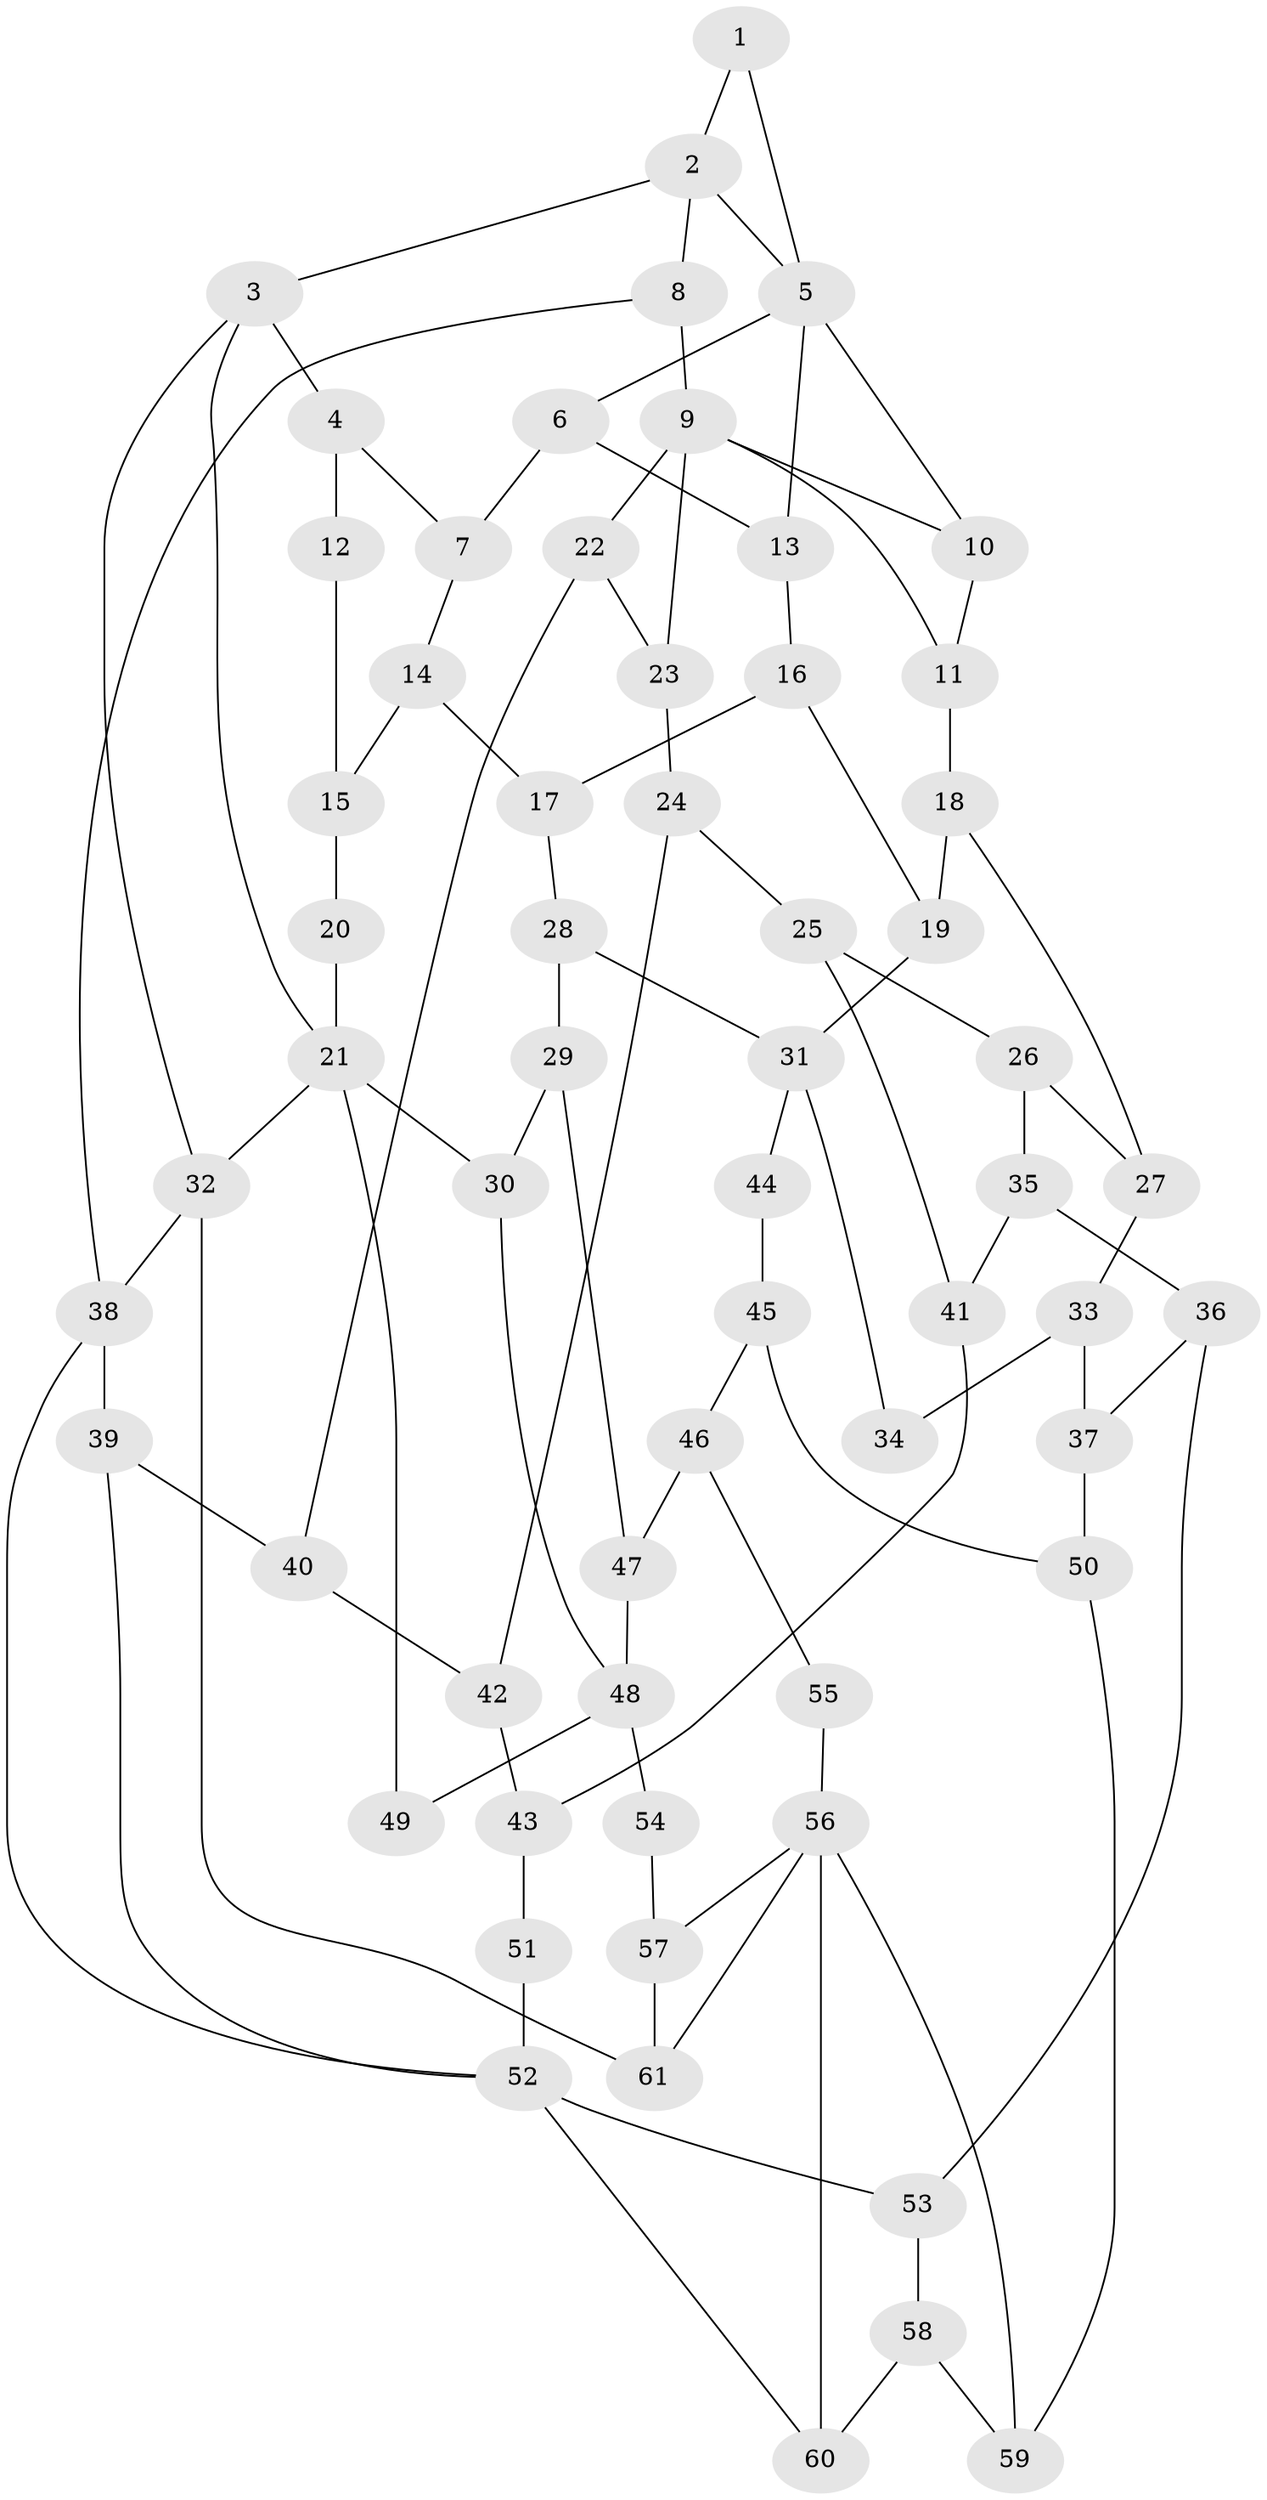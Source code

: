 // original degree distribution, {3: 0.023529411764705882, 4: 0.2235294117647059, 5: 0.5647058823529412, 6: 0.18823529411764706}
// Generated by graph-tools (version 1.1) at 2025/54/03/04/25 22:54:38]
// undirected, 61 vertices, 95 edges
graph export_dot {
  node [color=gray90,style=filled];
  1;
  2;
  3;
  4;
  5;
  6;
  7;
  8;
  9;
  10;
  11;
  12;
  13;
  14;
  15;
  16;
  17;
  18;
  19;
  20;
  21;
  22;
  23;
  24;
  25;
  26;
  27;
  28;
  29;
  30;
  31;
  32;
  33;
  34;
  35;
  36;
  37;
  38;
  39;
  40;
  41;
  42;
  43;
  44;
  45;
  46;
  47;
  48;
  49;
  50;
  51;
  52;
  53;
  54;
  55;
  56;
  57;
  58;
  59;
  60;
  61;
  1 -- 2 [weight=1.0];
  1 -- 5 [weight=1.0];
  2 -- 3 [weight=1.0];
  2 -- 5 [weight=1.0];
  2 -- 8 [weight=1.0];
  3 -- 4 [weight=1.0];
  3 -- 21 [weight=1.0];
  3 -- 32 [weight=1.0];
  4 -- 7 [weight=1.0];
  4 -- 12 [weight=2.0];
  5 -- 6 [weight=1.0];
  5 -- 10 [weight=2.0];
  5 -- 13 [weight=1.0];
  6 -- 7 [weight=1.0];
  6 -- 13 [weight=1.0];
  7 -- 14 [weight=1.0];
  8 -- 9 [weight=2.0];
  8 -- 38 [weight=1.0];
  9 -- 10 [weight=1.0];
  9 -- 11 [weight=1.0];
  9 -- 22 [weight=1.0];
  9 -- 23 [weight=1.0];
  10 -- 11 [weight=1.0];
  11 -- 18 [weight=1.0];
  12 -- 15 [weight=1.0];
  13 -- 16 [weight=1.0];
  14 -- 15 [weight=1.0];
  14 -- 17 [weight=1.0];
  15 -- 20 [weight=1.0];
  16 -- 17 [weight=1.0];
  16 -- 19 [weight=1.0];
  17 -- 28 [weight=1.0];
  18 -- 19 [weight=1.0];
  18 -- 27 [weight=1.0];
  19 -- 31 [weight=1.0];
  20 -- 21 [weight=2.0];
  21 -- 30 [weight=1.0];
  21 -- 32 [weight=1.0];
  21 -- 49 [weight=1.0];
  22 -- 23 [weight=1.0];
  22 -- 40 [weight=1.0];
  23 -- 24 [weight=1.0];
  24 -- 25 [weight=1.0];
  24 -- 42 [weight=1.0];
  25 -- 26 [weight=1.0];
  25 -- 41 [weight=1.0];
  26 -- 27 [weight=1.0];
  26 -- 35 [weight=1.0];
  27 -- 33 [weight=1.0];
  28 -- 29 [weight=1.0];
  28 -- 31 [weight=1.0];
  29 -- 30 [weight=1.0];
  29 -- 47 [weight=1.0];
  30 -- 48 [weight=1.0];
  31 -- 34 [weight=2.0];
  31 -- 44 [weight=2.0];
  32 -- 38 [weight=1.0];
  32 -- 61 [weight=1.0];
  33 -- 34 [weight=1.0];
  33 -- 37 [weight=1.0];
  35 -- 36 [weight=1.0];
  35 -- 41 [weight=1.0];
  36 -- 37 [weight=1.0];
  36 -- 53 [weight=1.0];
  37 -- 50 [weight=1.0];
  38 -- 39 [weight=1.0];
  38 -- 52 [weight=1.0];
  39 -- 40 [weight=1.0];
  39 -- 52 [weight=1.0];
  40 -- 42 [weight=1.0];
  41 -- 43 [weight=1.0];
  42 -- 43 [weight=1.0];
  43 -- 51 [weight=1.0];
  44 -- 45 [weight=1.0];
  45 -- 46 [weight=1.0];
  45 -- 50 [weight=1.0];
  46 -- 47 [weight=1.0];
  46 -- 55 [weight=1.0];
  47 -- 48 [weight=1.0];
  48 -- 49 [weight=2.0];
  48 -- 54 [weight=2.0];
  50 -- 59 [weight=1.0];
  51 -- 52 [weight=2.0];
  52 -- 53 [weight=1.0];
  52 -- 60 [weight=1.0];
  53 -- 58 [weight=1.0];
  54 -- 57 [weight=1.0];
  55 -- 56 [weight=2.0];
  56 -- 57 [weight=1.0];
  56 -- 59 [weight=1.0];
  56 -- 60 [weight=1.0];
  56 -- 61 [weight=1.0];
  57 -- 61 [weight=1.0];
  58 -- 59 [weight=1.0];
  58 -- 60 [weight=1.0];
}
